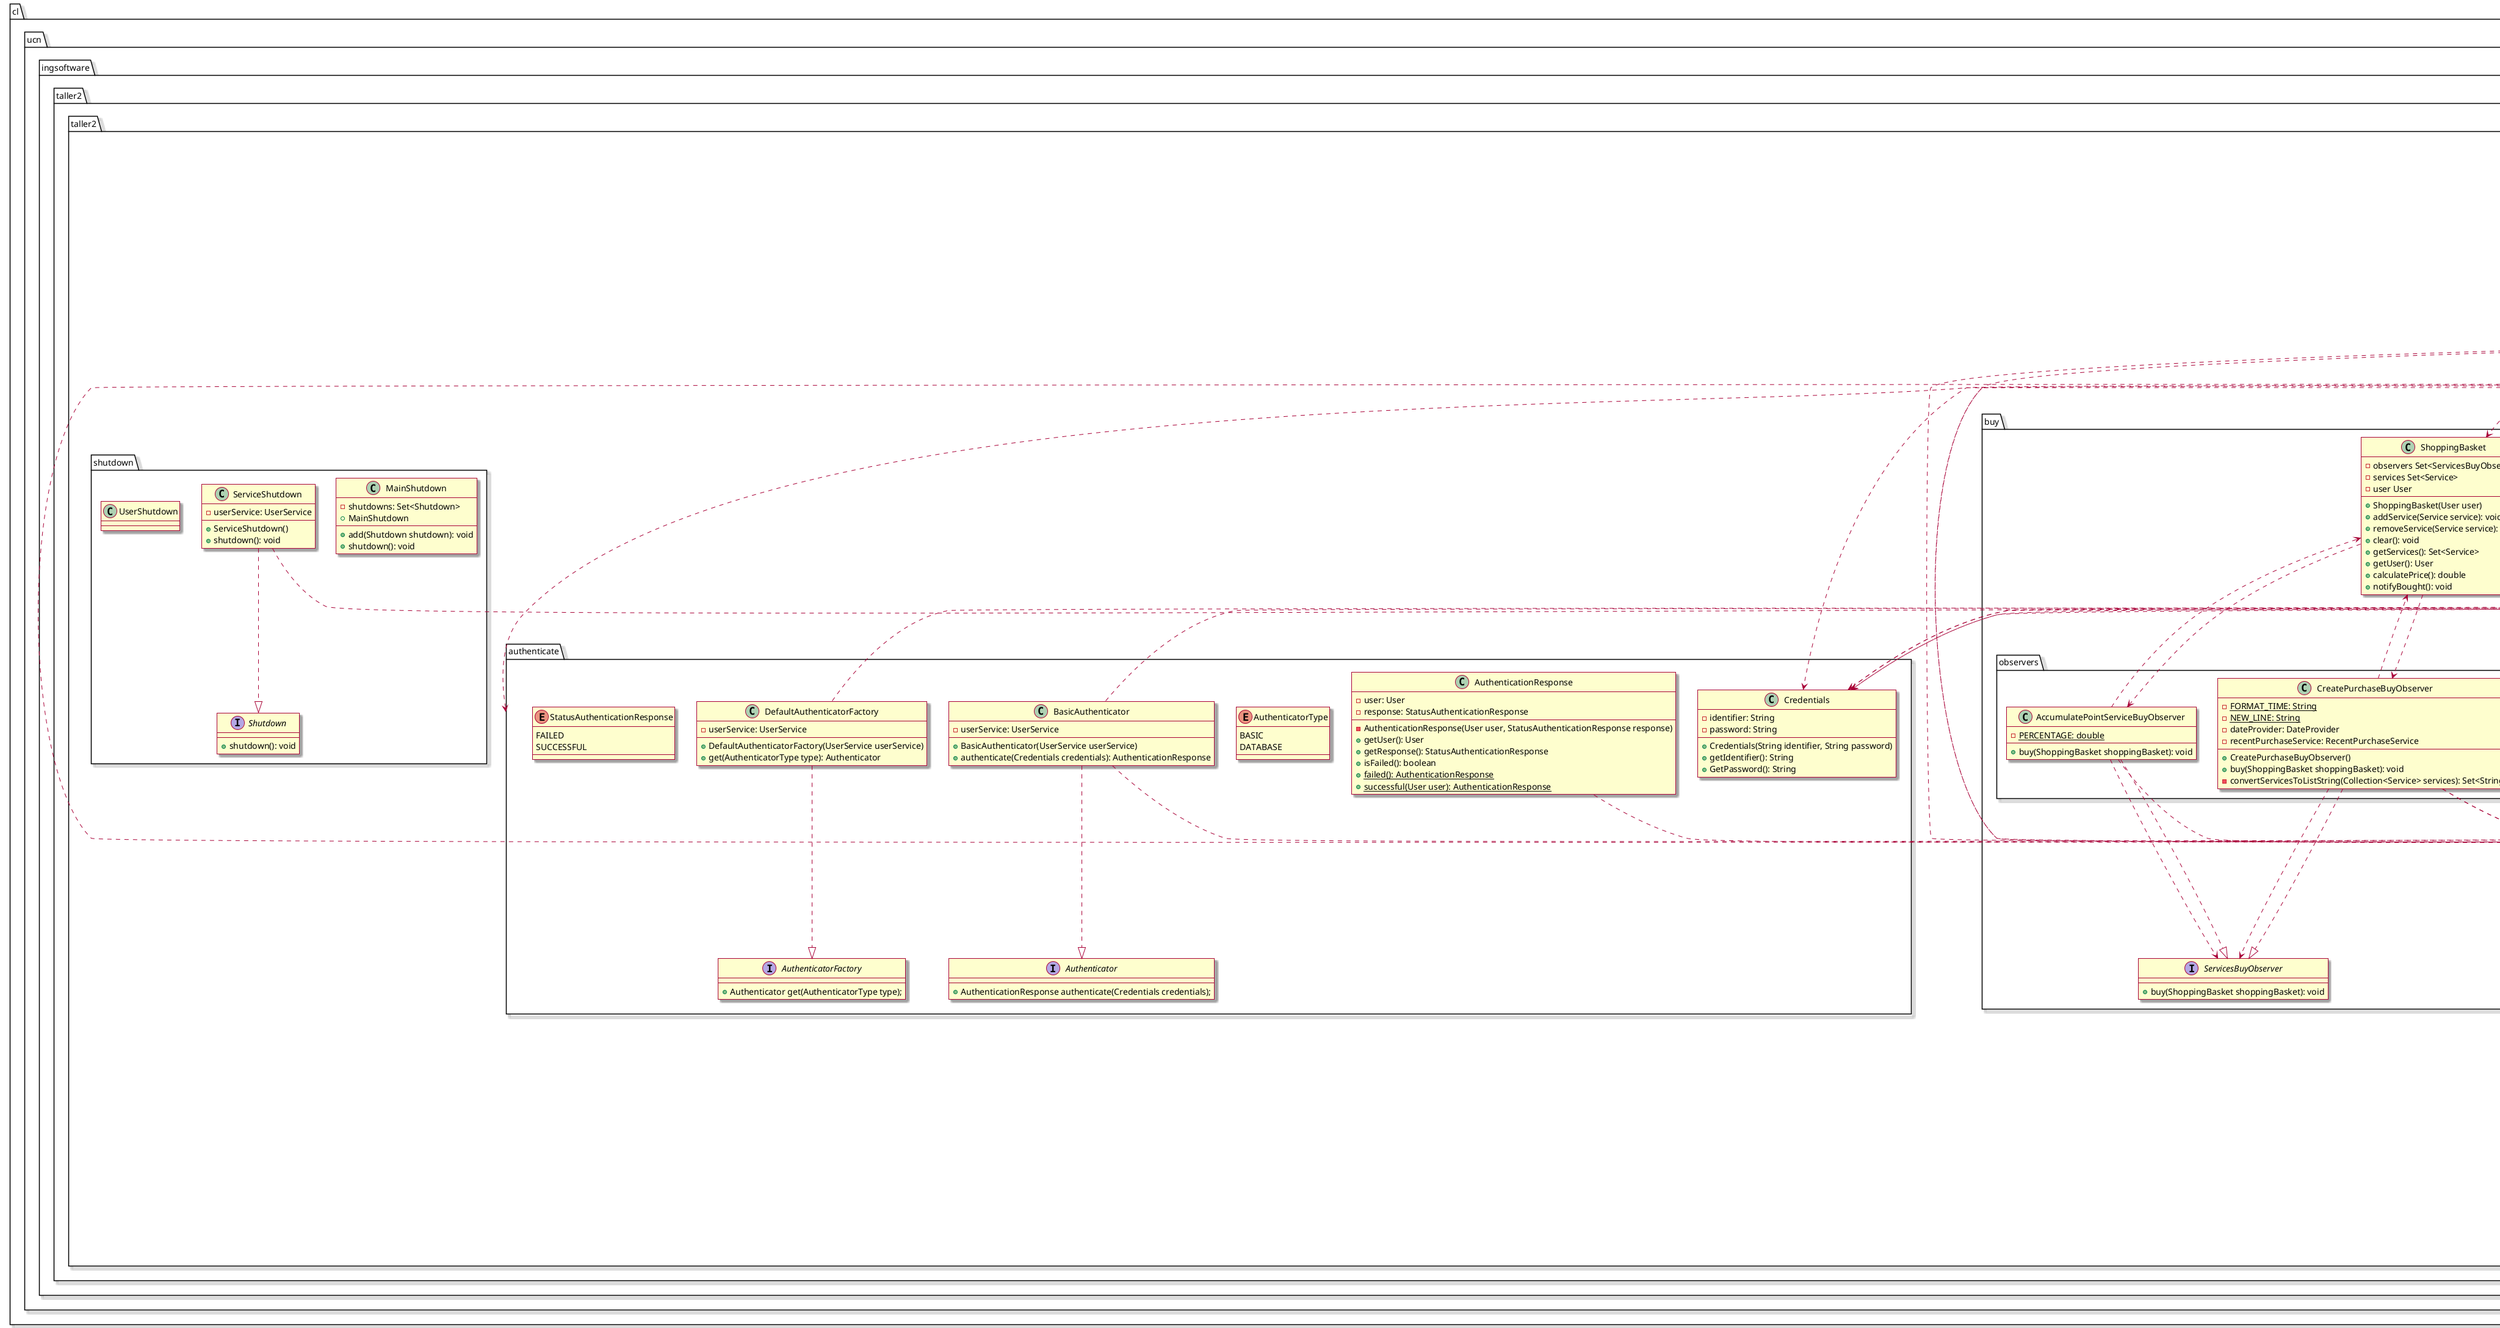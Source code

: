 @startuml
skin rose

package cl.ucn.ingsoftware.taller2.taller2 {
    class MainApplication {
      +start(Stage stage): void
      +{static} main(String[] args): void
    }
    MainApplication ..> cl.ucn.ingsoftware.taller2.taller2.loader
    MainApplication ..> cl.ucn.ingsoftware.taller2.taller2.service
    MainApplication ..> cl.ucn.ingsoftware.taller2.taller2.screen.ScreenHandler
    class Application
    MainApplication --|> Application
}

package cl.ucn.ingsoftware.taller2.taller2.adapter {
    interface JsonSerializer

    class CredentialsAdapter {
        +serialize(Credentials credentials, Type type, JsonSerializationContext jsonSerializationContext): JsonElement
    }
    CredentialsAdapter ..> cl.ucn.ingsoftware.taller2.taller2.authenticate.Credentials
    CredentialsAdapter ..|> JsonSerializer

    class CreditCardAdapter {
        +serialize(CreditCard creditCard, Type type, JsonSerializationContext jsonSerializationContext): JsonElement
    }
    CreditCardAdapter ..> cl.ucn.ingsoftware.taller2.taller2.model.CreditCard
    CreditCardAdapter ..|> JsonSerializer

    class PaymentAdapter {
        -creditCardJsonSerializer: JsonSerializer<CreditCard>
        +PaymentAdapter(JsonSerializer<CreditCard> creditCardJsonSerializer)
        +serialize(Payment payment, Type, type, JsonSerializationContext jsonSerializationContext): JsonElement
    }
    PaymentAdapter ..> cl.ucn.ingsoftware.taller2.taller2.model.CreditCard
    PaymentAdapter ..> cl.ucn.ingsoftware.taller2.taller2.model.Payment
    PaymentAdapter..|> JsonSerializer

    interface JsonDeserializer

    class ServiceDeserializer {
        +deserialize(JsonElement jsonElement, Type type, JsonDeserializationContext jsonDeserializationContext): Service
    }
    ServiceDeserializer ..> cl.ucn.ingsoftware.taller2.taller2.model.Service
    ServiceDeserializer ..|> JsonDeserializer

    class TokenAdapter{
        +deserialize(JsonElement jsonElement, Type type,JsonDeserializationContext jsonDeserializationContext): ObjectToken
    }
    TokenAdapter ..> cl.ucn.ingsoftware.taller2.taller2.model.ObjectToken
    TokenAdapter ..|> JsonDeserializer

    class UserDeserializer{
        +deserialize(JsonElement jsonElement, Type type, JsonDeserializationContext jsonDeserializationContext): User
    }
    UserDeserializer ..> cl.ucn.ingsoftware.taller2.taller2.model.RolType
    UserDeserializer ..> cl.ucn.ingsoftware.taller2.taller2.model.User
    UserDeserializer ..|> JsonDeserializer
}

package cl.ucn.ingsoftware.taller2.taller2.authenticate {
    class AuthenticationResponse {
        -user: User
        -response: StatusAuthenticationResponse
        -AuthenticationResponse(User user, StatusAuthenticationResponse response)
        +getUser(): User
        +getResponse(): StatusAuthenticationResponse
        +isFailed(): boolean
        +{static} failed(): AuthenticationResponse
        +{static} successful(User user): AuthenticationResponse
    }
    AuthenticationResponse ..> cl.ucn.ingsoftware.taller2.taller2.model.User

    interface Authenticator {
        +AuthenticationResponse authenticate(Credentials credentials);
    }

    interface AuthenticatorFactory {
        +Authenticator get(AuthenticatorType type);
    }

    enum AuthenticatorType {
        BASIC
        DATABASE
    }

    class BasicAuthenticator {
        -userService: UserService
        +BasicAuthenticator(UserService userService)
        +authenticate(Credentials credentials): AuthenticationResponse
    }
    BasicAuthenticator ..> cl.ucn.ingsoftware.taller2.taller2.model.User
    BasicAuthenticator ..> cl.ucn.ingsoftware.taller2.taller2.service.UserService
    BasicAuthenticator ..|> Authenticator

    class Credentials {
        -identifier: String
        -password: String
        +Credentials(String identifier, String password)
        +getIdentifier(): String
        +GetPassword(): String
    }

    class DefaultAuthenticatorFactory {
        -userService: UserService
        +DefaultAuthenticatorFactory(UserService userService)
        +get(AuthenticatorType type): Authenticator
    }
    DefaultAuthenticatorFactory ..> cl.ucn.ingsoftware.taller2.taller2.service.UserService
    DefaultAuthenticatorFactory ..|> AuthenticatorFactory

    enum StatusAuthenticationResponse {
        FAILED
        SUCCESSFUL
    }
}

package cl.ucn.ingsoftware.taller2.taller2.buy {
    interface ServicesBuyObserver {
        +buy(ShoppingBasket shoppingBasket): void
    }
    class ShoppingBasket {
        -observers Set<ServicesBuyObserver>
        -services Set<Service>
        -user User
        +ShoppingBasket(User user)
        +addService(Service service): void
        +removeService(Service service): void
        +clear(): void
        +getServices(): Set<Service>
        +getUser(): User
        +calculatePrice(): double
        +notifyBought(): void
    }
    ShoppingBasket ..> cl.ucn.ingsoftware.taller2.taller2.buy.observers.AccumulatePointServiceBuyObserver
    ShoppingBasket ..> cl.ucn.ingsoftware.taller2.taller2.buy.observers.CreatePurchaseBuyObserver
    ShoppingBasket ..> cl.ucn.ingsoftware.taller2.taller2.model.Service
    ShoppingBasket ..> cl.ucn.ingsoftware.taller2.taller2.model.User
}

package cl.ucn.ingsoftware.taller2.taller2.buy.observers {
    class AccumulatePointServiceBuyObserver {
        -{static} PERCENTAGE: double
        +buy(ShoppingBasket shoppingBasket): void
    }
    AccumulatePointServiceBuyObserver ..> cl.ucn.ingsoftware.taller2.taller2.buy.ServicesBuyObserver
    AccumulatePointServiceBuyObserver ..> cl.ucn.ingsoftware.taller2.taller2.buy.ShoppingBasket
    AccumulatePointServiceBuyObserver ..> cl.ucn.ingsoftware.taller2.taller2.model.User
    AccumulatePointServiceBuyObserver ..|> ServicesBuyObserver

    class CreatePurchaseBuyObserver {
        -{static} FORMAT_TIME: String
        -{static} NEW_LINE: String
        -dateProvider: DateProvider
        -recentPurchaseService: RecentPurchaseService
        +CreatePurchaseBuyObserver()
        +buy(ShoppingBasket shoppingBasket): void
        -convertServicesToListString(Collection<Service> services): Set<String>
    }
    CreatePurchaseBuyObserver ..> cl.ucn.ingsoftware.taller2.taller2.buy.ServicesBuyObserver
    CreatePurchaseBuyObserver ..> cl.ucn.ingsoftware.taller2.taller2.buy.ShoppingBasket
    CreatePurchaseBuyObserver ..> cl.ucn.ingsoftware.taller2.taller2.model.Purchase
    CreatePurchaseBuyObserver ..> cl.ucn.ingsoftware.taller2.taller2.model.Service
    CreatePurchaseBuyObserver ..> cl.ucn.ingsoftware.taller2.taller2.service.RecentPurchaseService
    CreatePurchaseBuyObserver ..> cl.ucn.ingsoftware.taller2.taller2.util.DateConversionApplier
    CreatePurchaseBuyObserver ..> cl.ucn.ingsoftware.taller2.taller2.util.DateProvider
    CreatePurchaseBuyObserver ..> cl.ucn.ingsoftware.taller2.taller2.util.Identifiers
    CreatePurchaseBuyObserver ..|> ServicesBuyObserver
}

package cl.ucn.ingsoftware.taller2.taller2.confirmation {
    interface ActionConfirmationExecutor {
        +execute(): void
    }
    class AlertConfirmation {
        -alert: Alert
        -actionConfirmationExecutor: ActionConfirmationExecutor
        +AlertConfirmation(ActionConfirmationExecutor actionConfirmationExecutor)
        +configure(): void
        +showAndWait(): void
        +{static} createAndShow(ActionConfirmationExecutor actionConfirmationExecutor): AlertConfirmation
    }
}

package cl.ucn.ingsoftware.taller2.taller2.controllers {
    class AuthenticationController {
        -button: Button
        -mail: TextField
        -password: TextField
        -formFieldValidator: FormFieldValidator
        -authenticator: Authenticator
        -screenHandler: ScreenHandler
        -sessionService: SessionService
        +AuthenticationController()
        +clickHyperLink(ActionEvent event): void
        +handleLogin(ActionEvent event): void
        +onExit(ActionEvent event): void
    }
    AuthenticationController ..> cl.ucn.ingsoftware.taller2.taller2.authenticate
    AuthenticationController ..> cl.ucn.ingsoftware.taller2.taller2.model.RolType
    AuthenticationController ..> cl.ucn.ingsoftware.taller2.taller2.model.User
    AuthenticationController ..> cl.ucn.ingsoftware.taller2.taller2.screen.ScreenHandler
    AuthenticationController ..> cl.ucn.ingsoftware.taller2.taller2.service.SessionService
    AuthenticationController ..> cl.ucn.ingsoftware.taller2.taller2.service.UserService
    AuthenticationController ..> cl.ucn.ingsoftware.taller2.taller2.util.AlertMessage
    AuthenticationController ..> cl.ucn.ingsoftware.taller2.taller2.validate.BasicFormFieldValidator
    AuthenticationController ..> cl.ucn.ingsoftware.taller2.taller2.validate.FormFieldValidator
    AuthenticationController ..> cl.ucn.ingsoftware.taller2.taller2.validate.decorators.MailIncorrectFieldValidatorDecorator

    interface Initializable

    class BuyGiftCardController {
        -{static} MIN_VALUE: double
        -servicesRegistry: ServicesRegistry
        -shoppingBasketService: ShoppingBasketService
        -screenHandler: ScreenHandler
        +listview: ListView<String>
        +priceField: TextField
        -shoppingBasket: ShoppingBasket
        +initialize(URL url, ResourceBundle resourceBundle): void
        +onExit(ActionEvent event): void
        +checkAmountAndShow(): boolean
        +payCreditCard(ActionEvent event): void
        +payPoints(ActionEvent event): void
    }
    BuyGiftCardController ..> cl.ucn.ingsoftware.taller2.taller2.buy.ShoppingBasket
    BuyGiftCardController ..> cl.ucn.ingsoftware.taller2.taller2.model.Service
    BuyGiftCardController ..> cl.ucn.ingsoftware.taller2.taller2.model.User
    BuyGiftCardController ..> cl.ucn.ingsoftware.taller2.taller2.screen.ScreenHandler
    BuyGiftCardController ..> cl.ucn.ingsoftware.taller2.taller2.service.ServicesRegistry
    BuyGiftCardController ..> cl.ucn.ingsoftware.taller2.taller2.service.SessionService
    BuyGiftCardController ..> cl.ucn.ingsoftware.taller2.taller2.service.ShoppingBasketService
    BuyGiftCardController ..> cl.ucn.ingsoftware.taller2.taller2.util.AlertMessage
    BuyGiftCardController ..|> Initializable

    class CreditCardController {
        -creditCardService: CreditCardService
        -shoppingBasketService: ShoppingBasketService
        -sessionService: SessionService
        -screenHandler: ScreenHandler
        -formFieldValidator: FormFieldValidator
        +creditCardNumber: TextField
        +dateExpireMonth: TextField
        +dateExpireYear: TextField
        +cvc:TextField
        +CreditCardController()
        +pay(ActionEvent event): void
    }
    CreditCardController ..> cl.ucn.ingsoftware.taller2.taller2.adapter.CredentialsAdapter
    CreditCardController ..> cl.ucn.ingsoftware.taller2.taller2.adapter.CreditCardAdapter
    CreditCardController ..> cl.ucn.ingsoftware.taller2.taller2.adapter.PaymentAdapter
    CreditCardController ..> cl.ucn.ingsoftware.taller2.taller2.adapter.TokenAdapter
    CreditCardController ..> cl.ucn.ingsoftware.taller2.taller2.authenticate.Credentials
    CreditCardController ..> cl.ucn.ingsoftware.taller2.taller2.buy.ShoppingBasket
    CreditCardController ..> cl.ucn.ingsoftware.taller2.taller2.model.CreditCard
    CreditCardController ..> cl.ucn.ingsoftware.taller2.taller2.model.ObjectToken
    CreditCardController ..> cl.ucn.ingsoftware.taller2.taller2.model.Payment
    CreditCardController ..> cl.ucn.ingsoftware.taller2.taller2.model.User
    CreditCardController ..> cl.ucn.ingsoftware.taller2.taller2.screen.ScreenHandler
    CreditCardController ..> cl.ucn.ingsoftware.taller2.taller2.service.CreditCardService
    CreditCardController ..> cl.ucn.ingsoftware.taller2.taller2.service.SessionService
    CreditCardController ..> cl.ucn.ingsoftware.taller2.taller2.service.ShoppingBasketService
    CreditCardController ..> cl.ucn.ingsoftware.taller2.taller2.util.AlertMessage
    CreditCardController ..> cl.ucn.ingsoftware.taller2.taller2.validate.BasicFormFieldValidator
    CreditCardController ..> cl.ucn.ingsoftware.taller2.taller2.validate.FormFieldValidator

    class HandleServicesController {
        -columnName: TableColumn<Service, String>
        -columnPrice:TableColumn<Service, String>
        -table: TableView<Service>
        -formFieldValidator: FormFieldValidator
        -servicesRegistry: ServicesRegistry
        -sessionService: SessionService
        -screenHandler: ScreenHandler
        +serviceField: TextField
        +priceField: TextField
        +HandleServicesController()
        +onAdd(): void
        +onRemove(): void
        +initialize(URL url, ResourceBundle resourceBundle): void
        -clear(TextField... textFields): void
        +onExit(ActionEvent event):void
        +onEdit(): void
    }
    HandleServicesController ..> cl.ucn.ingsoftware.taller2.taller2.confirmation.AlertConfirmation
    HandleServicesController ..> cl.ucn.ingsoftware.taller2.taller2.model.Service
    HandleServicesController ..> cl.ucn.ingsoftware.taller2.taller2.screen.ScreenHandler
    HandleServicesController ..> cl.ucn.ingsoftware.taller2.taller2.service.ServicesRegistry
    HandleServicesController ..> cl.ucn.ingsoftware.taller2.taller2.service.SessionService
    HandleServicesController ..> cl.ucn.ingsoftware.taller2.taller2.util.AlertMessage
    HandleServicesController ..> cl.ucn.ingsoftware.taller2.taller2.validate.BasicFormFieldValidator
    HandleServicesController ..> cl.ucn.ingsoftware.taller2.taller2.validate.FormFieldValidator
    HandleServicesController ..> cl.ucn.ingsoftware.taller2.taller2.validate.decorators.MoneyFieldValidatorDecorator
    HandleServicesController ..|> Initializable

    class PayPointsController {
        -sessionService: SessionService
        -shoppingBasketService: ShoppingBasketService
        -screenHandler: ScreenHandler
        -formFieldValidator: FormFieldValidator
        +pointField: TextField
        +PayPointsController()
        +pay(ActionEvent event): void
        +initialize(URL url, ResourceBundle resourceBundle): void
    }
    PayPointsController ..> cl.ucn.ingsoftware.taller2.taller2.buy.ShoppingBasket
    PayPointsController ..> cl.ucn.ingsoftware.taller2.taller2.model.User
    PayPointsController ..> cl.ucn.ingsoftware.taller2.taller2.screen.ScreenHandler
    PayPointsController ..> cl.ucn.ingsoftware.taller2.taller2.service.SessionService
    PayPointsController ..> cl.ucn.ingsoftware.taller2.taller2.service.ShoppingBasketService
    PayPointsController ..> cl.ucn.ingsoftware.taller2.taller2.validate.BasicFormFieldValidator
    PayPointsController ..> cl.ucn.ingsoftware.taller2.taller2.validate.FormFieldValidator
    PayPointsController ..> cl.ucn.ingsoftware.taller2.taller2.validate.decorators.PointsValidatorDecorator
    PayPointsController ..|> Initializable

    class RegisterSessionController {
        -{static} DEFAULT_ROL: RolType
        -userService: UserService
        -screenHandler: ScreenHandler
        +name: TextField
        +age: TextField
        +mail: TextField
        +passwordField: TextField
        +passwordRepeatField: TextField
        +button: Button
        +RegisterSessionController()
        +handleRegister(ActionEvent event): void
        +loginHyperLink(ActionEvent event): void
    }
    RegisterSessionController ..> cl.ucn.ingsoftware.taller2.taller2.model.RolType
    RegisterSessionController ..> cl.ucn.ingsoftware.taller2.taller2.register.RegisterService
    RegisterSessionController ..> cl.ucn.ingsoftware.taller2.taller2.register.StatusRegister
    RegisterSessionController ..> cl.ucn.ingsoftware.taller2.taller2.screen.ScreenHandler
    RegisterSessionController ..> cl.ucn.ingsoftware.taller2.taller2.service.UserService
    RegisterSessionController ..> cl.ucn.ingsoftware.taller2.taller2.validate.BasicFormFieldValidator
    RegisterSessionController ..> cl.ucn.ingsoftware.taller2.taller2.validate.FormFieldValidator
    RegisterSessionController ..> cl.ucn.ingsoftware.taller2.taller2.validate.decorators.EqualsPasswordFieldValidatorDecorator
    RegisterSessionController ..> cl.ucn.ingsoftware.taller2.taller2.validate.decorators.MailFieldDecoratorValidator
    RegisterSessionController ..> cl.ucn.ingsoftware.taller2.taller2.validate.decorators.RangeFormValidatorDecorator

    class VoucherController {
        -recentPurchaseService: RecentPurchaseService
        -screenHandler: ScreenHandler
        +date: Label
        +dateExpiration: Label
        +code: Label
        +services: ListView<String>
        +initialize(URL url, ResourceBundle resourceBundle): void
        +retry(ActionEvent event): void
    }
    VoucherController ..> cl.ucn.ingsoftware.taller2.taller2.model.Purchase
    VoucherController ..> cl.ucn.ingsoftware.taller2.taller2.model.User
    VoucherController ..> cl.ucn.ingsoftware.taller2.taller2.screen.ScreenHandler
    VoucherController ..> cl.ucn.ingsoftware.taller2.taller2.service.RecentPurchaseService
    VoucherController ..> cl.ucn.ingsoftware.taller2.taller2.service.SessionService
    VoucherController ..|> Initializable
}

package cl.ucn.ingsoftware.taller2.taller2.http {
    class HttpWrapperBuilder {
        -httpRequestBuilder: HttpRequest.Builder
        -client: HttpClient
        -clazz: Class<T>
        -gson: Gson
        -body: String
        +HttpWrapperBuilder(Class<T> clazz, HttpClient client, Gson gson)
        +url(String url): HttpWrapperBuilder<T>
        +authenticationBearerToken(String token): HttpWrapperBuilder<T>
        +applicationJson(): HttpWrapperBuilder<T>
        +body(V v): <V> HttpWrapperBuilder<T>
        +post(): HttpWrapperBuilder<T>
        +get(): HttpWrapperBuilder<T>
        +build(): T
    }

}

package cl.ucn.ingsoftware.taller2.taller2.loader {
    class CreditCardServiceLoader {
        -{static} USERNAME: String
        -{static} PASSWORD: String
        -creditCardService: creditCardService
        +CreditCardServiceLoader(CreditCardService creditCardService)
        +load(): void
    }
    CreditCardServiceLoader ..> cl.ucn.ingsoftware.taller2.taller2.authenticate.Credentials
    CreditCardServiceLoader ..> cl.ucn.ingsoftware.taller2.taller2.service.CreditCardService
    CreditCardServiceLoader ..|> Loader

    interface Loader {
        +load(): void
    }
    class MainLoader {
        -loaders: Set<Loader>
        +MainLoader()
        +addAll(Loader... loadersCollection): void
        +load(): void
    }
    MainLoader ..|> Loader

    class SceneLoader {
        +SceneLoader(Stage stage)
    }
    SceneLoader ..> cl.ucn.ingsoftware.taller2.taller2.MainApplication
    SceneLoader ..> cl.ucn.ingsoftware.taller2.taller2.screen.ScreenModel
    SceneLoader ..> cl.ucn.ingsoftware.taller2.taller2.screen.ScreenHandler
    SceneLoader ..|> Loader

    class ServiceLoader {
        -servicesRegistry: ServicesRegistry
        -{static} FILE_NAME: String
        -{static} GSON: Gson
        +ServiceLoader(ServicesRegistry servicesRegistry)
        +load(): void
        -fill(Service[] services): void
    }
    ServiceLoader ..> cl.ucn.ingsoftware.taller2.taller2.adapter.ServiceDeserializer
    ServiceLoader ..> cl.ucn.ingsoftware.taller2.taller2.model.Service
    ServiceLoader ..> cl.ucn.ingsoftware.taller2.taller2.service.ServicesRegistry
    ServiceLoader ..> cl.ucn.ingsoftware.taller2.taller2.util.Reader
    ServiceLoader ..> cl.ucn.ingsoftware.taller2.taller2.util.ReaderUtil
    ServiceLoader ..> cl.ucn.ingsoftware.taller2.taller2.util.StringReaderAdapter
    ServiceLoader ..|> Loader

    class UserLoader {
        -{static} FILE_NAME: String
        -{static} GSON: Gson
        -userService: UserService
        +public UserLoader(UserService userService)
        +load(): void
        -addUsers(User[] users, UserService userService): void
    }
    UserLoader ..> cl.ucn.ingsoftware.taller2.taller2.adapter.UserDeserializer
    UserLoader ..> cl.ucn.ingsoftware.taller2.taller2.model.User
    UserLoader ..> cl.ucn.ingsoftware.taller2.taller2.service.UserService
    UserLoader ..> cl.ucn.ingsoftware.taller2.taller2.util.Reader
    UserLoader ..> cl.ucn.ingsoftware.taller2.taller2.util.ReaderUtil
    UserLoader ..> cl.ucn.ingsoftware.taller2.taller2.util.StringReaderAdapter
    UserLoader ..|> Loader
}

package cl.ucn.ingsoftware.taller2.taller2.model {
    class CreditCard {
        -number: String
        -month: int
        -year: int
        -code: String
        +CreditCard(String number, int month, int year, String code)
        +getNumber(): String
        +getMonth(): int
        +getCode(): String
        +getYear(): int
    }

    class ObjectToken {
        -token: String
        +ObjectToken(String token)
        +getToken(): String
    }

    class Payment {
        -creditCard: CreditCard
        -description: String
        -amount: int
        +Payment(CreditCard creditCard, String description, int amount)
        +getCreditCard(): CreditCard
        +getDescription(): String
        +getAmount(): int
    }

    class Purchase {
        -code: int
        -date: String
        -expireDate: String
        -servicesName: Set<String>
        +Purchase(int code, String date, String expireDate, Set<String> servicesName)
        +getCode(): int
        +getDate(): String
        +getExpireDate(): String
        +servicesName(): Set<String>
    }

    enum RolType {
        USER
        ADMINISTRATOR
    }

    class Service {
        -name: String
        -price: int
        +Service(String name, int price)
        +getName(): String
        +getPrice(): int
        +setPrice(int price): void
    }

    class User {
        -name: String
        -age: int
        -mail: String
        -password: String
        -rolType: RolType
        -points: int
        +User(String name, int age, String mail, String password, RolType rolType, int points)
        +getName(): String
        +getAge(): int
        +getMail(): String
        +getPassword(): String
        +getRolType(): RolType
        +getPoints(): int
        +addPoints(int points): void
        +removePoints(int points): void
        +setPoints(int points): void
    }

    class Voucher {
        -id: String
        -date: String
        -expiredDate: String
        -services: List<String>
        +Voucher(String id, String date, String expireDate, List<String> services)
        +getId(): String
        +getDate(): String
        +getExpireDate(): String
        +getServices(): List<String>
    }
}

package cl.ucn.ingsoftware.taller2.taller2.register {
    class BasicRegisterService {
        -{static}REGISTER_SERVICE: RegisterService
        -userService: UserService
        +BasicRegisterService(UserService userService)
        +register(String name, int age, String mail, String password, String repeatPassword, RolType rolType): StatusRegister
        +{static}getInstance(UserService userService): RegisterService
    }
    BasicRegisterService ..> cl.ucn.ingsoftware.taller2.taller2.model.RolType
    BasicRegisterService ..> cl.ucn.ingsoftware.taller2.taller2.model.User
    BasicRegisterService ..> cl.ucn.ingsoftware.taller2.taller2.service.UserService
    BasicRegisterService ..|> RegisterService

    interface RegisterService {
        +register(String name, int age, String mail, String password, String repeatPassword, RolType rolType): StatusRegister
        +{static}getInstance(UserService userService):RegisterService
    }
    RegisterService ..> cl.ucn.ingsoftware.taller2.taller2.model.RolType
    RegisterService ..> cl.ucn.ingsoftware.taller2.taller2.service.UserService

    enum StatusRegister {
        OK
        ERROR
    }
}

package cl.ucn.ingsoftware.taller2.taller2.screen {
    class ScreenHandler {
        -{static}SCREEN_HANDLER: ScreenHandler
        -ScreenHandler()
        +show(String name, String title): void
        +{static}getInstance(): ScreenHandler
    }
    ScreenHandler ..> cl.ucn.ingsoftware.taller2.taller2.MainApplication

    class ScreenModel {
        -loader: FXMLLoader
        -v1: int
        -v2: int
        +ScreenModel(FXMLLoader loader, int v1, int v2)
        +getLoader(): FXMLLoader
        +getV1(): int
        +getV2(): int
    }
}

package cl.ucn.ingsoftware.taller2.taller2.service {
    interface CreditCardService {
        +authenticate(Credentials credentials): void
        +validate(CreditCard creditCard): boolean
        +getBalance(CreditCard creditCard): double
        +isAuthenticated(): boolean
        +pay(CreditCard creditCard, String description, int amount): boolean
        +{static}http(): CreditCardService
    }
    CreditCardService ..> cl.ucn.ingsoftware.taller2.taller2.authenticate.Credentials
    CreditCardService ..> cl.ucn.ingsoftware.taller2.taller2.model.CreditCard

    class HttpCreditCardService {
        -{static}HTTP_CREDIT_CARD_SERVICE: CreditCardService
        -CREDIT_CARD_VALIDATE: Map<String, Boolean>
        -UPDATE_MONEY: Map<String, Boolean>
        -{static} BASE_URL: String
        -httpClient: HttpClient
        -token: String
        -HttpCreditCardService()
        +authenticate(Credentials credentials): void
        +validate(CreditCard creditCard): boolean
        +getBalance(CreditCard creditCard): double
        +isAuthenticated(): boolean
        +pay(CreditCard creditCard, String description, int amount): boolean
        +{static}getInstance(): CreditCardService
    }
    HttpCreditCardService ..> cl.ucn.ingsoftware.taller2.taller2.adapter.CredentialsAdapter
    HttpCreditCardService ..> cl.ucn.ingsoftware.taller2.taller2.adapter.CreditCardAdapter
    HttpCreditCardService ..> cl.ucn.ingsoftware.taller2.taller2.adapter.PaymentAdapter
    HttpCreditCardService ..> cl.ucn.ingsoftware.taller2.taller2.adapter.TokenAdapter
    HttpCreditCardService ..> cl.ucn.ingsoftware.taller2.taller2.authenticate.Credentials
    HttpCreditCardService ..> cl.ucn.ingsoftware.taller2.taller2.http.HttpWrapperBuilder
    HttpCreditCardService ..> cl.ucn.ingsoftware.taller2.taller2.model.CreditCard
    HttpCreditCardService ..> cl.ucn.ingsoftware.taller2.taller2.model.ObjectToken
    HttpCreditCardService ..> cl.ucn.ingsoftware.taller2.taller2.model.Payment
    HttpCreditCardService ..|> CreditCardService

    interface RecentPurchaseService {
        +register(User user, Purchase purchase): void
        +find(User user): Purchase
        +delete(User user): void
        +{static}getInstance(): RecentPurchaseService
    }
    RecentPurchaseService ..> cl.ucn.ingsoftware.taller2.taller2.model.Purchase
    RecentPurchaseService ..> cl.ucn.ingsoftware.taller2.taller2.model.User

    class RecentPurchaseServiceImpl {
        -{static}RECENT_PURCHASE_SERVICE: RecentPurchaseService
        -purchasesRecent: Map<String, Purchase>
        +register(User user, Purchase purchase): void
        +find(User user): Purchase
        +delete(User user): void
        +{static}getInstance():RecentPurchaseService
    }
    RecentPurchaseServiceImpl ..> cl.ucn.ingsoftware.taller2.taller2.model.Purchase
    RecentPurchaseServiceImpl ..> cl.ucn.ingsoftware.taller2.taller2.model.User
    RecentPurchaseServiceImpl ..|> RecentPurchaseService

    class ServiceRegistryImpl {
        -services: Map<String, Service>
        -{static}SERVICES_REGISTRY: ServicesRegistry
        -ServiceRegistryImpl()
        +add(Service service): void
        +delete(String service): void
        +exists(String service): boolean
        +find(String service): Service
        +all(): Collection<Service>
        +{static}getInstance(): ServicesRegistry
    }
    ServiceRegistryImpl ..> cl.ucn.ingsoftware.taller2.taller2.model.Service
    ServiceRegistryImpl ..|> ServicesRegistry

    interface ServicesRegistry {
        +add(Service service): void
        +delete(String service): void
        +exists(String service): boolean
        +find(String service): Service
        +all(): Collection<Service>
        +{static}getServicesRegistry(): ServicesRegistry
    }
    ServicesRegistry ..> cl.ucn.ingsoftware.taller2.taller2.model.Service

    interface SessionService {
        +newSession(user user): void
        +getSession(): User
        +close(): void
        +{static}getInstance(): SessionService
    }
    SessionService ..> cl.ucn.ingsoftware.taller2.taller2.model.User

    class SessionServiceImpl {
        -{static}SESSION_SERVICE: SessionService
        -userLogger: User
        +newSession(User user): void
        +getSession(): User
        +close(): void
        +{static}getInstance(): SessionService
    }
    ServiceRegistryImpl ..> cl.ucn.ingsoftware.taller2.taller2.model.User
    ServiceRegistryImpl ..|> SessionService

    interface ShoppingBasketService {
        +add(String username, ShoppingBasket shoppingBasket): void
        +remove(String username): void
        +find(String username): ShoppingBasket
        +{static}getInstance(): ShoppingBasketService
    }
    ShoppingBasketService ..> cl.ucn.ingsoftware.taller2.taller2.buy.ShoppingBasket

    class ShoppingBasketServiceImpl {
        -{static}SHOPPING_BASKET_SERVICE: ShoppingBasketService
        -baskets: Map<String, ShoppingBasket>
        +add(String username, ShoppingBasket shoppingBasket): void
        +remove(String username): void
        +find(String username): ShoppingBasket
        +{static}getInstance(): ShoppingBasketService
    }
    ShoppingBasketServiceImpl ..> cl.ucn.ingsoftware.taller2.taller2.buy.ShoppingBasket
    ShoppingBasketServiceImpl ..|> ShoppingBasketService

    interface UserService {
        +find(String name): User
        +findByMail(String mail): User
        +register(User user): void
        +exists(String name): boolean
        +all(): Collection<User>
        +{static}getInstance(): UserService
    }
    UserService ..> cl.ucn.ingsoftware.taller2.taller2.model.User

    class UserServiceImpl {
        -{static}USER_SERVICE: UserService
        -users: Map<String, User>
        -usersMail: Map<String, User>
        -UserServiceImpl()
        +find(String name): User
        +findByMail(String mail): User
        +register(User user): void
        +all(): Collection<User>
        +{static}getService(): UserService
    }
    UserServiceImpl ..> cl.ucn.ingsoftware.taller2.taller2.model.User
    UserServiceImpl ..|> UserService
}

package cl.ucn.ingsoftware.taller2.taller2.shutdown {
    class MainShutdown {
        -shutdowns: Set<Shutdown>
        +MainShutdown
        +add(Shutdown shutdown): void
        +shutdown(): void
    }

    class ServiceShutdown {
        -userService: UserService
        +ServiceShutdown()
        +shutdown(): void
    }
    ServiceShutdown ..> cl.ucn.ingsoftware.taller2.taller2.service.UserService
    ServiceShutdown ..|> Shutdown

    interface Shutdown {
        +shutdown(): void
    }
    class UserShutdown
}

package cl.ucn.ingsoftware.taller2.taller2.util {
    class AlertMessage {
        +{static}show(Alert.AlertType alertType, String title, String message): void
    }

    class ConditionalsAlert {
        -{static}ALERT_ERROR: Alert.AlertType
        -ConditionalsAlert()
        +{static}checkIfEmptyAndShow(String errorMessage, TextField... fields): boolean
        +{static}executeAndShowIfThrow(Runnable runnable, String errorMessage): boolean
        +{static}checkAndShow(boolean condition, String errorMessage): boolean
    }

    class DateConversionApplier {
        -{static}MONTH_TO_MILLISECONDS: long
        -DateConversionApplier()
        +{static}monthToMilliseconds(int months): long
    }

    class DateProvider {
        -simpleDateFormat: SimpleDateFormat
        +DateProvider(String format)
        +provide(): String
        +provide(long time): String
        +{static}format(String format): DateProvider
    }

    class DefaultReader {
        -bufferedReader: BufferedReader
        +DefaultReader(InputStream inputStream)
        +readLine(): String
        +close(): void
    }
    DefaultReader ..|> Reader

    class Identifiers {
        -{static}DEFAULT_LENGTH: int
        -{static}RANDOM: Random
        -Identifiers()
        +{static}newId(int length): int
        +{static}newId(): int
    }

    interface Reader {
        +readLine(): String
        +close(): void
    }
    class AutoCloseable
    Reader --|> AutoCloseable

    class ReaderUtil {
        -ReaderUtil()
        +{static}readAllAsString(Reader reader): String
    }

    class StringReaderAdapter{
        -reader: Reader
        +StringReaderAdapter(String fileName)
        +readLine(): String
        +close(): void
    }
    StringReaderAdapter ..> cl.ucn.ingsoftware.taller2.taller2.MainApplication
    StringReaderAdapter ..|> Reader

    enum UnitTime {
        SECONDS
        TO_MILLIS
        HOURS
        DAYS
        MONTHS
    }
}

package cl.ucn.ingsoftware.taller2.taller2.validate {
    abstract class AbstractFormFieldValidatorDecorator {
        #formFieldValidator: FormFieldValidator
        +AbstractFormFieldValidatorDecorator(FormFieldValidator formFieldValidator)
    }
    AbstractFormFieldValidatorDecorator ..|> FormFieldValidator

    class BasicFormFieldValidator {
        -{static}TEXT_FIELDS: TextField[]
        +validate(Map<String, TextField> fields): boolean
    }
    BasicFormFieldValidator ..> cl.ucn.ingsoftware.taller2.taller2.util.ConditionalsAlert
    BasicFormFieldValidator ..|> FormFieldValidator

    interface FormFieldValidator {
        +validate(Map<String, TextField> fields): boolean
    }
}

package cl.ucn.ingsoftware.taller2.taller2.validate.decorators {
    class EqualsPasswordFieldValidatorDecorator {
        +EqualsPasswordFieldValidatorDecorator(FormFieldValidator formFieldValidator)
        +validate(Map<String, TextField> fields): boolean
    }
    EqualsPasswordFieldValidatorDecorator ..> cl.ucn.ingsoftware.taller2.taller2.util.ConditionalsAlert
    EqualsPasswordFieldValidatorDecorator ..> cl.ucn.ingsoftware.taller2.taller2.validate.AbstractFormFieldValidatorDecorator
    EqualsPasswordFieldValidatorDecorator ..> cl.ucn.ingsoftware.taller2.taller2.validate.FormFieldValidator
    EqualsPasswordFieldValidatorDecorator --|> AbstractFormFieldValidatorDecorator

    class MailFieldValidatorDecorator {
        -userService: UserService
        +MailFieldValidatorDecorator(FormFieldValidator formFieldValidator, UserService userService)
        +validate(Map<String, TextField> fields): boolean
    }
    MailFieldValidatorDecorator --|> AbstractFormFieldValidatorDecorator

    class MailIncorrectFieldValidatorDecorator {
        -userService: UserService
        +MailIncorrectFieldValidatorDecorator(FormFieldValidator formFieldValidator, UserService userService)
        +validate(Map<String, TextField> fields): boolean
    }
    MailIncorrectFieldValidatorDecorator ..> cl.ucn.ingsoftware.taller2.taller2.service.UserService
    MailIncorrectFieldValidatorDecorator ..> cl.ucn.ingsoftware.taller2.taller2.util.ConditionalsAlert
    MailIncorrectFieldValidatorDecorator ..> cl.ucn.ingsoftware.taller2.taller2.validate.AbstractFormFieldValidatorDecorator
    MailIncorrectFieldValidatorDecorator ..> cl.ucn.ingsoftware.taller2.taller2.validate.FormFieldValidator
    MailIncorrectFieldValidatorDecorator --|> AbstractFormFieldValidatorDecorator

    class MoneyFieldValidatorDecorator {
        +MoneyFieldValidatorDecorator(FormFieldValidator formFieldValidator)
        +validate(Map<String, TextField> fields): boolean
    }
    MoneyFieldValidatorDecorator ..> cl.ucn.ingsoftware.taller2.taller2.util.ConditionalsAlert
    MoneyFieldValidatorDecorator ..> cl.ucn.ingsoftware.taller2.taller2.validate.AbstractFormFieldValidatorDecorator
    MoneyFieldValidatorDecorator ..> cl.ucn.ingsoftware.taller2.taller2.validate.FormFieldValidator
    MoneyFieldValidatorDecorator --|> AbstractFormFieldValidatorDecorator

    class PointsValidatorDecorator {
        -shoppingBasket: ShoppingBasket
        -user: User
        +PointsValidatorDecorator(FormFieldValidator formFieldValidator, ShoppingBasket shoppingBasket, User user)
        +validate(Map<String, TextField> fields): boolean
    }
    PointsValidatorDecorator ..> cl.ucn.ingsoftware.taller2.taller2.buy.ShoppingBasket
    PointsValidatorDecorator ..> cl.ucn.ingsoftware.taller2.taller2.model.User
    PointsValidatorDecorator ..> cl.ucn.ingsoftware.taller2.taller2.util.ConditionalsAlert
    PointsValidatorDecorator ..> cl.ucn.ingsoftware.taller2.taller2.validate.AbstractFormFieldValidatorDecorator
    PointsValidatorDecorator ..> cl.ucn.ingsoftware.taller2.taller2.validate.FormFieldValidator
    PointsValidatorDecorator ..|> AbstractFormFieldValidatorDecorator

    class RangeFormFieldValidatorDecorator {
        -{static}MIN_AGE: int
        -{static}MAX_AGE: int
        +RangeFormFieldValidatorDecorator(FormFieldValidator formFieldValidator)
        +validate(Map<String, TextField> fields): boolean
    }
    RangeFormFieldValidatorDecorator ..> cl.ucn.ingsoftware.taller2.taller2.util.ConditionalsAlert
    RangeFormFieldValidatorDecorator ..> cl.ucn.ingsoftware.taller2.taller2.validate.AbstractFormFieldValidatorDecorator
    RangeFormFieldValidatorDecorator ..> cl.ucn.ingsoftware.taller2.taller2.validate.FormFieldValidator
    RangeFormFieldValidatorDecorator --|> AbstractFormFieldValidatorDecorator
}
@enduml